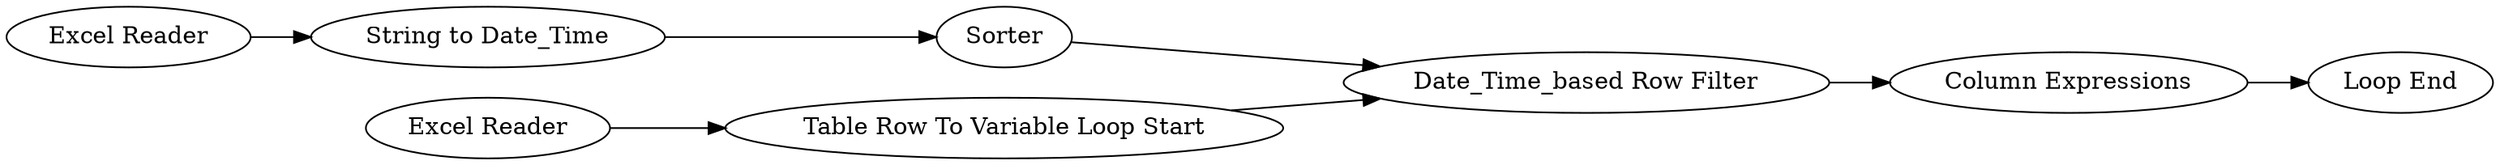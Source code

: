 digraph {
	12 -> 2
	2 -> 15
	4 -> 14
	15 -> 16
	11 -> 4
	10 -> 12
	14 -> 2
	16 [label="Loop End"]
	11 [label="Excel Reader"]
	4 [label="String to Date_Time"]
	15 [label="Column Expressions"]
	14 [label=Sorter]
	12 [label="Table Row To Variable Loop Start"]
	2 [label="Date_Time_based Row Filter"]
	10 [label="Excel Reader"]
	rankdir=LR
}
